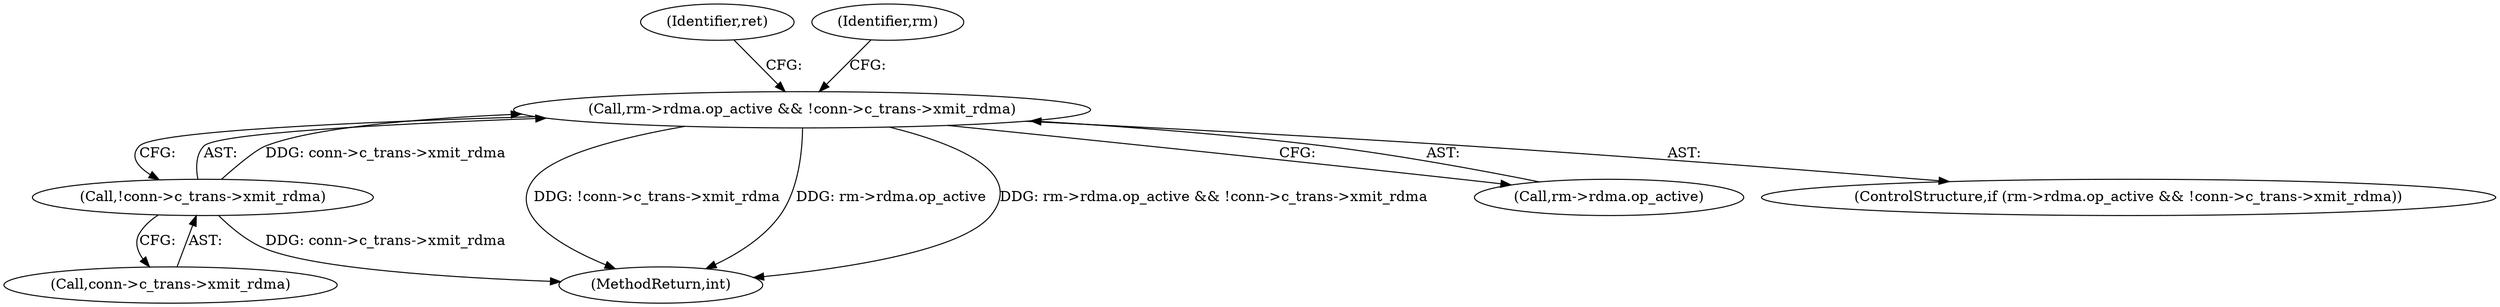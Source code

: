 digraph "0_linux_8c7188b23474cca017b3ef354c4a58456f68303a_0@pointer" {
"1000399" [label="(Call,rm->rdma.op_active && !conn->c_trans->xmit_rdma)"];
"1000405" [label="(Call,!conn->c_trans->xmit_rdma)"];
"1000399" [label="(Call,rm->rdma.op_active && !conn->c_trans->xmit_rdma)"];
"1000564" [label="(MethodReturn,int)"];
"1000413" [label="(Identifier,ret)"];
"1000421" [label="(Identifier,rm)"];
"1000406" [label="(Call,conn->c_trans->xmit_rdma)"];
"1000405" [label="(Call,!conn->c_trans->xmit_rdma)"];
"1000400" [label="(Call,rm->rdma.op_active)"];
"1000398" [label="(ControlStructure,if (rm->rdma.op_active && !conn->c_trans->xmit_rdma))"];
"1000399" -> "1000398"  [label="AST: "];
"1000399" -> "1000400"  [label="CFG: "];
"1000399" -> "1000405"  [label="CFG: "];
"1000400" -> "1000399"  [label="AST: "];
"1000405" -> "1000399"  [label="AST: "];
"1000413" -> "1000399"  [label="CFG: "];
"1000421" -> "1000399"  [label="CFG: "];
"1000399" -> "1000564"  [label="DDG: !conn->c_trans->xmit_rdma"];
"1000399" -> "1000564"  [label="DDG: rm->rdma.op_active"];
"1000399" -> "1000564"  [label="DDG: rm->rdma.op_active && !conn->c_trans->xmit_rdma"];
"1000405" -> "1000399"  [label="DDG: conn->c_trans->xmit_rdma"];
"1000405" -> "1000406"  [label="CFG: "];
"1000406" -> "1000405"  [label="AST: "];
"1000405" -> "1000564"  [label="DDG: conn->c_trans->xmit_rdma"];
}
